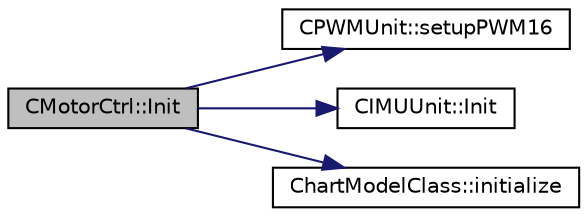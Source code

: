 digraph "CMotorCtrl::Init"
{
 // INTERACTIVE_SVG=YES
 // LATEX_PDF_SIZE
  bgcolor="transparent";
  edge [fontname="Helvetica",fontsize="10",labelfontname="Helvetica",labelfontsize="10"];
  node [fontname="Helvetica",fontsize="10",shape=record];
  rankdir="LR";
  Node8 [label="CMotorCtrl::Init",height=0.2,width=0.4,color="black", fillcolor="grey75", style="filled", fontcolor="black",tooltip="Initialization function of CMotorCtrl."];
  Node8 -> Node9 [color="midnightblue",fontsize="10",style="solid",fontname="Helvetica"];
  Node9 [label="CPWMUnit::setupPWM16",height=0.2,width=0.4,color="black",URL="$class_c_p_w_m_unit.html#a706f0f6235cbd5e71f8bada09cfcea74",tooltip=" "];
  Node8 -> Node10 [color="midnightblue",fontsize="10",style="solid",fontname="Helvetica"];
  Node10 [label="CIMUUnit::Init",height=0.2,width=0.4,color="black",URL="$class_c_i_m_u_unit.html#a589ccc2afbaadbdf9dbef34c5025a42f",tooltip="Intitialization function of IMU Unit."];
  Node8 -> Node11 [color="midnightblue",fontsize="10",style="solid",fontname="Helvetica"];
  Node11 [label="ChartModelClass::initialize",height=0.2,width=0.4,color="black",URL="$class_chart_model_class.html#ab32e055f4e5692dd69685b4befbea75d",tooltip="model initialize function"];
}
